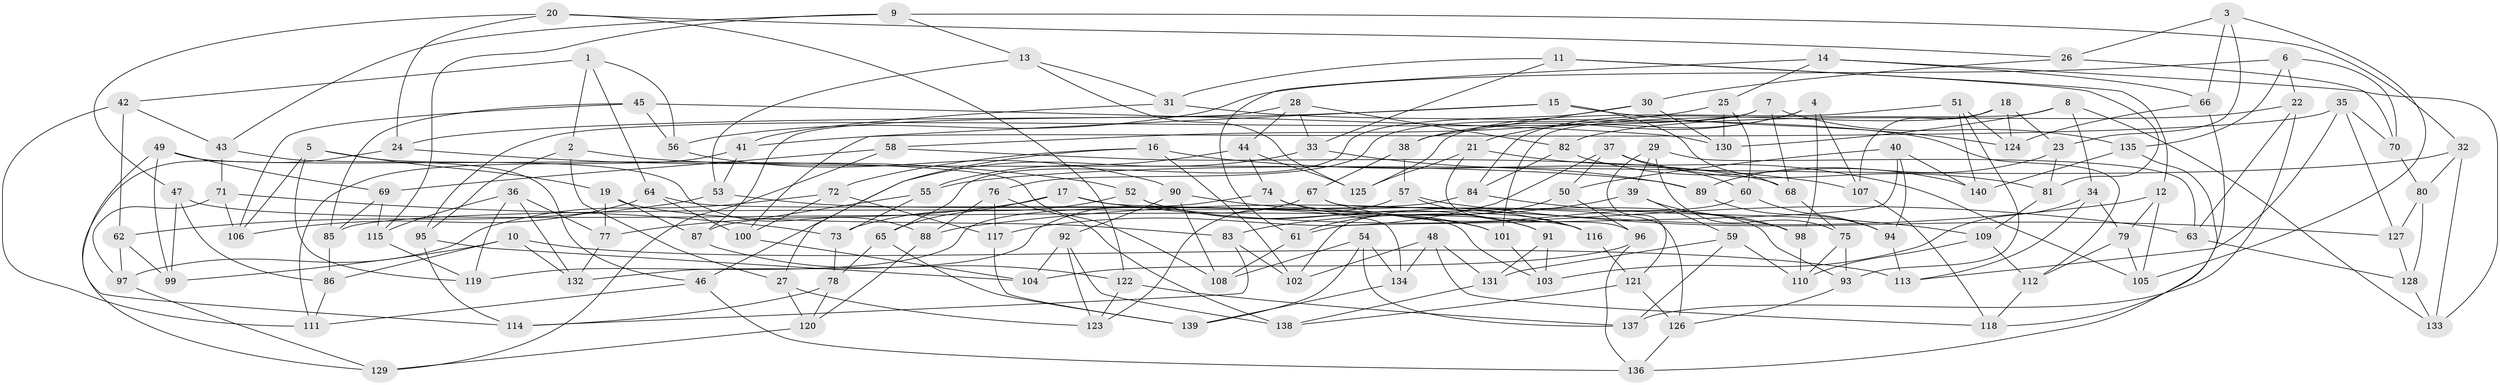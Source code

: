 // Generated by graph-tools (version 1.1) at 2025/02/03/09/25 03:02:59]
// undirected, 140 vertices, 280 edges
graph export_dot {
graph [start="1"]
  node [color=gray90,style=filled];
  1;
  2;
  3;
  4;
  5;
  6;
  7;
  8;
  9;
  10;
  11;
  12;
  13;
  14;
  15;
  16;
  17;
  18;
  19;
  20;
  21;
  22;
  23;
  24;
  25;
  26;
  27;
  28;
  29;
  30;
  31;
  32;
  33;
  34;
  35;
  36;
  37;
  38;
  39;
  40;
  41;
  42;
  43;
  44;
  45;
  46;
  47;
  48;
  49;
  50;
  51;
  52;
  53;
  54;
  55;
  56;
  57;
  58;
  59;
  60;
  61;
  62;
  63;
  64;
  65;
  66;
  67;
  68;
  69;
  70;
  71;
  72;
  73;
  74;
  75;
  76;
  77;
  78;
  79;
  80;
  81;
  82;
  83;
  84;
  85;
  86;
  87;
  88;
  89;
  90;
  91;
  92;
  93;
  94;
  95;
  96;
  97;
  98;
  99;
  100;
  101;
  102;
  103;
  104;
  105;
  106;
  107;
  108;
  109;
  110;
  111;
  112;
  113;
  114;
  115;
  116;
  117;
  118;
  119;
  120;
  121;
  122;
  123;
  124;
  125;
  126;
  127;
  128;
  129;
  130;
  131;
  132;
  133;
  134;
  135;
  136;
  137;
  138;
  139;
  140;
  1 -- 64;
  1 -- 56;
  1 -- 2;
  1 -- 42;
  2 -- 95;
  2 -- 27;
  2 -- 89;
  3 -- 23;
  3 -- 105;
  3 -- 66;
  3 -- 26;
  4 -- 107;
  4 -- 38;
  4 -- 21;
  4 -- 98;
  5 -- 88;
  5 -- 106;
  5 -- 119;
  5 -- 19;
  6 -- 22;
  6 -- 70;
  6 -- 56;
  6 -- 135;
  7 -- 76;
  7 -- 68;
  7 -- 95;
  7 -- 135;
  8 -- 133;
  8 -- 34;
  8 -- 130;
  8 -- 101;
  9 -- 13;
  9 -- 32;
  9 -- 115;
  9 -- 43;
  10 -- 86;
  10 -- 113;
  10 -- 99;
  10 -- 132;
  11 -- 33;
  11 -- 31;
  11 -- 12;
  11 -- 81;
  12 -- 79;
  12 -- 88;
  12 -- 105;
  13 -- 53;
  13 -- 31;
  13 -- 125;
  14 -- 66;
  14 -- 61;
  14 -- 133;
  14 -- 25;
  15 -- 124;
  15 -- 100;
  15 -- 24;
  15 -- 68;
  16 -- 27;
  16 -- 72;
  16 -- 107;
  16 -- 102;
  17 -- 65;
  17 -- 77;
  17 -- 63;
  17 -- 134;
  18 -- 23;
  18 -- 107;
  18 -- 124;
  18 -- 84;
  19 -- 77;
  19 -- 87;
  19 -- 83;
  20 -- 24;
  20 -- 47;
  20 -- 26;
  20 -- 122;
  21 -- 105;
  21 -- 125;
  21 -- 96;
  22 -- 82;
  22 -- 137;
  22 -- 63;
  23 -- 89;
  23 -- 81;
  24 -- 129;
  24 -- 52;
  25 -- 60;
  25 -- 130;
  25 -- 58;
  26 -- 30;
  26 -- 70;
  27 -- 123;
  27 -- 120;
  28 -- 33;
  28 -- 82;
  28 -- 44;
  28 -- 87;
  29 -- 121;
  29 -- 39;
  29 -- 75;
  29 -- 63;
  30 -- 65;
  30 -- 38;
  30 -- 130;
  31 -- 41;
  31 -- 112;
  32 -- 55;
  32 -- 133;
  32 -- 80;
  33 -- 46;
  33 -- 89;
  34 -- 113;
  34 -- 103;
  34 -- 79;
  35 -- 127;
  35 -- 113;
  35 -- 70;
  35 -- 41;
  36 -- 119;
  36 -- 115;
  36 -- 132;
  36 -- 77;
  37 -- 60;
  37 -- 117;
  37 -- 50;
  37 -- 81;
  38 -- 67;
  38 -- 57;
  39 -- 98;
  39 -- 83;
  39 -- 59;
  40 -- 61;
  40 -- 50;
  40 -- 94;
  40 -- 140;
  41 -- 111;
  41 -- 53;
  42 -- 111;
  42 -- 43;
  42 -- 62;
  43 -- 46;
  43 -- 71;
  44 -- 55;
  44 -- 125;
  44 -- 74;
  45 -- 106;
  45 -- 56;
  45 -- 85;
  45 -- 130;
  46 -- 136;
  46 -- 111;
  47 -- 86;
  47 -- 99;
  47 -- 116;
  48 -- 102;
  48 -- 134;
  48 -- 131;
  48 -- 118;
  49 -- 69;
  49 -- 108;
  49 -- 114;
  49 -- 99;
  50 -- 61;
  50 -- 96;
  51 -- 125;
  51 -- 124;
  51 -- 93;
  51 -- 140;
  52 -- 101;
  52 -- 91;
  52 -- 73;
  53 -- 101;
  53 -- 62;
  54 -- 134;
  54 -- 108;
  54 -- 139;
  54 -- 137;
  55 -- 87;
  55 -- 73;
  56 -- 90;
  57 -- 127;
  57 -- 116;
  57 -- 123;
  58 -- 68;
  58 -- 69;
  58 -- 129;
  59 -- 110;
  59 -- 131;
  59 -- 137;
  60 -- 102;
  60 -- 94;
  61 -- 108;
  62 -- 97;
  62 -- 99;
  63 -- 128;
  64 -- 106;
  64 -- 100;
  64 -- 103;
  65 -- 78;
  65 -- 139;
  66 -- 124;
  66 -- 118;
  67 -- 98;
  67 -- 126;
  67 -- 132;
  68 -- 75;
  69 -- 85;
  69 -- 115;
  70 -- 80;
  71 -- 97;
  71 -- 73;
  71 -- 106;
  72 -- 117;
  72 -- 100;
  72 -- 97;
  73 -- 78;
  74 -- 91;
  74 -- 93;
  74 -- 119;
  75 -- 110;
  75 -- 93;
  76 -- 138;
  76 -- 117;
  76 -- 88;
  77 -- 132;
  78 -- 114;
  78 -- 120;
  79 -- 112;
  79 -- 105;
  80 -- 128;
  80 -- 127;
  81 -- 109;
  82 -- 140;
  82 -- 84;
  83 -- 102;
  83 -- 114;
  84 -- 85;
  84 -- 109;
  85 -- 86;
  86 -- 111;
  87 -- 122;
  88 -- 120;
  89 -- 94;
  90 -- 92;
  90 -- 116;
  90 -- 108;
  91 -- 103;
  91 -- 131;
  92 -- 123;
  92 -- 104;
  92 -- 138;
  93 -- 126;
  94 -- 113;
  95 -- 114;
  95 -- 104;
  96 -- 136;
  96 -- 104;
  97 -- 129;
  98 -- 110;
  100 -- 104;
  101 -- 103;
  107 -- 118;
  109 -- 112;
  109 -- 110;
  112 -- 118;
  115 -- 119;
  116 -- 121;
  117 -- 139;
  120 -- 129;
  121 -- 138;
  121 -- 126;
  122 -- 137;
  122 -- 123;
  126 -- 136;
  127 -- 128;
  128 -- 133;
  131 -- 138;
  134 -- 139;
  135 -- 140;
  135 -- 136;
}
